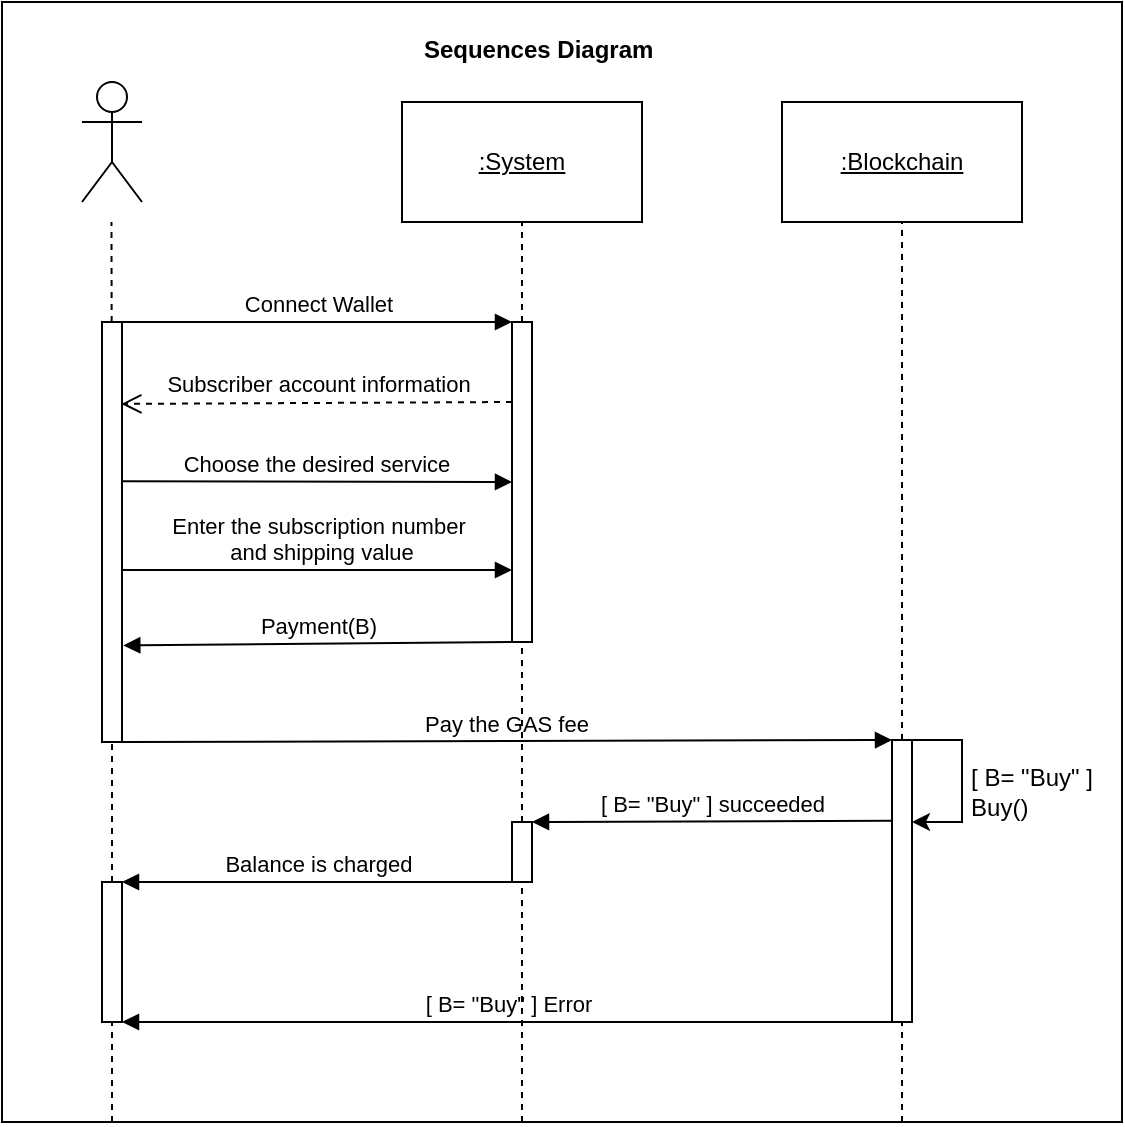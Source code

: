 <mxfile version="16.2.7" type="github">
  <diagram id="AR_MfOo3Hp1RGb-NP4cN" name="Page-1">
    <mxGraphModel dx="946" dy="589" grid="1" gridSize="10" guides="1" tooltips="1" connect="1" arrows="1" fold="1" page="1" pageScale="1" pageWidth="850" pageHeight="1100" math="0" shadow="0">
      <root>
        <mxCell id="0" />
        <mxCell id="1" parent="0" />
        <mxCell id="UZTgPrUg466q5XbxoCcg-52" value="" style="rounded=0;whiteSpace=wrap;html=1;" vertex="1" parent="1">
          <mxGeometry width="560" height="560" as="geometry" />
        </mxCell>
        <mxCell id="UZTgPrUg466q5XbxoCcg-53" value="" style="shape=umlActor;verticalLabelPosition=bottom;verticalAlign=top;html=1;outlineConnect=0;" vertex="1" parent="1">
          <mxGeometry x="40" y="40" width="30" height="60" as="geometry" />
        </mxCell>
        <mxCell id="UZTgPrUg466q5XbxoCcg-54" value="&lt;u&gt;:System&lt;/u&gt;" style="rounded=0;whiteSpace=wrap;html=1;" vertex="1" parent="1">
          <mxGeometry x="200" y="50" width="120" height="60" as="geometry" />
        </mxCell>
        <mxCell id="UZTgPrUg466q5XbxoCcg-55" value="&lt;u&gt;:Blockchain&lt;/u&gt;" style="rounded=0;whiteSpace=wrap;html=1;" vertex="1" parent="1">
          <mxGeometry x="390" y="50" width="120" height="60" as="geometry" />
        </mxCell>
        <mxCell id="UZTgPrUg466q5XbxoCcg-56" value="" style="endArrow=none;dashed=1;html=1;rounded=0;entryX=0.5;entryY=1;entryDx=0;entryDy=0;startArrow=none;" edge="1" parent="1" target="UZTgPrUg466q5XbxoCcg-54">
          <mxGeometry width="50" height="50" relative="1" as="geometry">
            <mxPoint x="260" y="160" as="sourcePoint" />
            <mxPoint x="500" y="200" as="targetPoint" />
          </mxGeometry>
        </mxCell>
        <mxCell id="UZTgPrUg466q5XbxoCcg-57" value="" style="endArrow=none;dashed=1;html=1;rounded=0;entryX=0.5;entryY=1;entryDx=0;entryDy=0;startArrow=none;" edge="1" parent="1" source="UZTgPrUg466q5XbxoCcg-75" target="UZTgPrUg466q5XbxoCcg-55">
          <mxGeometry width="50" height="50" relative="1" as="geometry">
            <mxPoint x="450" y="560" as="sourcePoint" />
            <mxPoint x="449.58" y="140" as="targetPoint" />
          </mxGeometry>
        </mxCell>
        <mxCell id="UZTgPrUg466q5XbxoCcg-58" value="" style="endArrow=none;dashed=1;html=1;rounded=0;entryX=0.5;entryY=1;entryDx=0;entryDy=0;startArrow=none;" edge="1" parent="1" source="UZTgPrUg466q5XbxoCcg-65">
          <mxGeometry width="50" height="50" relative="1" as="geometry">
            <mxPoint x="54.74" y="440" as="sourcePoint" />
            <mxPoint x="54.74" y="110" as="targetPoint" />
          </mxGeometry>
        </mxCell>
        <mxCell id="UZTgPrUg466q5XbxoCcg-59" value="Choose the desired service" style="html=1;verticalAlign=bottom;endArrow=block;rounded=0;exitX=0.957;exitY=0.379;exitDx=0;exitDy=0;exitPerimeter=0;entryX=0;entryY=0.5;entryDx=0;entryDy=0;" edge="1" parent="1" source="UZTgPrUg466q5XbxoCcg-65" target="UZTgPrUg466q5XbxoCcg-73">
          <mxGeometry width="80" relative="1" as="geometry">
            <mxPoint x="80" y="250" as="sourcePoint" />
            <mxPoint x="250" y="240" as="targetPoint" />
          </mxGeometry>
        </mxCell>
        <mxCell id="UZTgPrUg466q5XbxoCcg-61" value="Enter the subscription number&lt;br&gt;&amp;nbsp;and shipping value" style="html=1;verticalAlign=bottom;endArrow=block;rounded=0;entryX=0;entryY=0.775;entryDx=0;entryDy=0;entryPerimeter=0;" edge="1" parent="1" target="UZTgPrUg466q5XbxoCcg-73">
          <mxGeometry width="80" relative="1" as="geometry">
            <mxPoint x="60" y="284" as="sourcePoint" />
            <mxPoint x="250.08" y="283.96" as="targetPoint" />
          </mxGeometry>
        </mxCell>
        <mxCell id="UZTgPrUg466q5XbxoCcg-62" value="Payment(B)" style="html=1;verticalAlign=bottom;endArrow=block;rounded=0;exitX=0;exitY=1;exitDx=0;exitDy=0;entryX=1.064;entryY=0.77;entryDx=0;entryDy=0;entryPerimeter=0;" edge="1" parent="1" source="UZTgPrUg466q5XbxoCcg-73" target="UZTgPrUg466q5XbxoCcg-65">
          <mxGeometry width="80" relative="1" as="geometry">
            <mxPoint x="250.0" y="320.0" as="sourcePoint" />
            <mxPoint x="80" y="320" as="targetPoint" />
          </mxGeometry>
        </mxCell>
        <mxCell id="UZTgPrUg466q5XbxoCcg-63" value="Pay the GAS fee" style="html=1;verticalAlign=bottom;endArrow=block;rounded=0;exitX=1;exitY=1;exitDx=0;exitDy=0;entryX=0;entryY=0;entryDx=0;entryDy=0;" edge="1" parent="1" source="UZTgPrUg466q5XbxoCcg-65" target="UZTgPrUg466q5XbxoCcg-75">
          <mxGeometry width="80" relative="1" as="geometry">
            <mxPoint x="60.0" y="360.5" as="sourcePoint" />
            <mxPoint x="420" y="360" as="targetPoint" />
          </mxGeometry>
        </mxCell>
        <mxCell id="UZTgPrUg466q5XbxoCcg-64" value="Connect Wallet" style="html=1;verticalAlign=bottom;endArrow=block;rounded=0;entryX=0;entryY=0;entryDx=0;entryDy=0;" edge="1" parent="1">
          <mxGeometry width="80" relative="1" as="geometry">
            <mxPoint x="60" y="160" as="sourcePoint" />
            <mxPoint x="255" y="160" as="targetPoint" />
          </mxGeometry>
        </mxCell>
        <mxCell id="UZTgPrUg466q5XbxoCcg-65" value="" style="rounded=0;whiteSpace=wrap;html=1;" vertex="1" parent="1">
          <mxGeometry x="50" y="160" width="10" height="210" as="geometry" />
        </mxCell>
        <mxCell id="UZTgPrUg466q5XbxoCcg-66" value="" style="endArrow=none;dashed=1;html=1;rounded=0;entryX=0.5;entryY=1;entryDx=0;entryDy=0;startArrow=none;" edge="1" parent="1" source="UZTgPrUg466q5XbxoCcg-78" target="UZTgPrUg466q5XbxoCcg-65">
          <mxGeometry width="50" height="50" relative="1" as="geometry">
            <mxPoint x="55" y="560" as="sourcePoint" />
            <mxPoint x="54.74" y="110" as="targetPoint" />
          </mxGeometry>
        </mxCell>
        <mxCell id="UZTgPrUg466q5XbxoCcg-67" value="" style="endArrow=classic;html=1;rounded=0;exitX=1;exitY=0;exitDx=0;exitDy=0;" edge="1" parent="1" source="UZTgPrUg466q5XbxoCcg-75">
          <mxGeometry width="50" height="50" relative="1" as="geometry">
            <mxPoint x="455.73" y="378.6" as="sourcePoint" />
            <mxPoint x="455.0" y="410" as="targetPoint" />
            <Array as="points">
              <mxPoint x="480" y="369" />
              <mxPoint x="480" y="410" />
            </Array>
          </mxGeometry>
        </mxCell>
        <mxCell id="UZTgPrUg466q5XbxoCcg-68" value="[ B= &quot;Buy&quot; ]&lt;br&gt;&lt;div style=&quot;text-align: left&quot;&gt;&lt;span&gt;Buy()&lt;/span&gt;&lt;/div&gt;" style="text;html=1;strokeColor=none;fillColor=none;align=center;verticalAlign=middle;whiteSpace=wrap;rounded=0;" vertex="1" parent="1">
          <mxGeometry x="480" y="380" width="70" height="30" as="geometry" />
        </mxCell>
        <mxCell id="UZTgPrUg466q5XbxoCcg-69" value="[ B= &quot;Buy&quot; ]&amp;nbsp;succeeded" style="html=1;verticalAlign=bottom;endArrow=block;rounded=0;exitX=-0.004;exitY=0.286;exitDx=0;exitDy=0;entryX=1;entryY=0;entryDx=0;entryDy=0;exitPerimeter=0;" edge="1" parent="1" source="UZTgPrUg466q5XbxoCcg-75" target="UZTgPrUg466q5XbxoCcg-77">
          <mxGeometry width="80" relative="1" as="geometry">
            <mxPoint x="420" y="420" as="sourcePoint" />
            <mxPoint x="270" y="409" as="targetPoint" />
          </mxGeometry>
        </mxCell>
        <mxCell id="UZTgPrUg466q5XbxoCcg-70" value="Balance is charged" style="html=1;verticalAlign=bottom;endArrow=block;rounded=0;entryX=1;entryY=0;entryDx=0;entryDy=0;exitX=0;exitY=1;exitDx=0;exitDy=0;" edge="1" parent="1" source="UZTgPrUg466q5XbxoCcg-77" target="UZTgPrUg466q5XbxoCcg-78">
          <mxGeometry width="80" relative="1" as="geometry">
            <mxPoint x="250" y="440" as="sourcePoint" />
            <mxPoint x="80" y="444" as="targetPoint" />
          </mxGeometry>
        </mxCell>
        <mxCell id="UZTgPrUg466q5XbxoCcg-71" value="[ B= &quot;Buy&quot; ]&amp;nbsp;Error" style="html=1;verticalAlign=bottom;endArrow=block;rounded=0;exitX=0;exitY=1;exitDx=0;exitDy=0;entryX=1;entryY=1;entryDx=0;entryDy=0;" edge="1" parent="1" source="UZTgPrUg466q5XbxoCcg-75" target="UZTgPrUg466q5XbxoCcg-78">
          <mxGeometry width="80" relative="1" as="geometry">
            <mxPoint x="420" y="510" as="sourcePoint" />
            <mxPoint x="80" y="510" as="targetPoint" />
          </mxGeometry>
        </mxCell>
        <mxCell id="UZTgPrUg466q5XbxoCcg-72" value="" style="endArrow=none;dashed=1;html=1;rounded=0;entryX=0.5;entryY=1;entryDx=0;entryDy=0;startArrow=none;" edge="1" parent="1" source="UZTgPrUg466q5XbxoCcg-73">
          <mxGeometry width="50" height="50" relative="1" as="geometry">
            <mxPoint x="260" y="420" as="sourcePoint" />
            <mxPoint x="260" y="200" as="targetPoint" />
          </mxGeometry>
        </mxCell>
        <mxCell id="UZTgPrUg466q5XbxoCcg-73" value="" style="rounded=0;whiteSpace=wrap;html=1;" vertex="1" parent="1">
          <mxGeometry x="255" y="160" width="10" height="160" as="geometry" />
        </mxCell>
        <mxCell id="UZTgPrUg466q5XbxoCcg-74" value="" style="endArrow=none;dashed=1;html=1;rounded=0;entryX=0.5;entryY=1;entryDx=0;entryDy=0;startArrow=none;" edge="1" parent="1" target="UZTgPrUg466q5XbxoCcg-73">
          <mxGeometry width="50" height="50" relative="1" as="geometry">
            <mxPoint x="260" y="560" as="sourcePoint" />
            <mxPoint x="260" y="220" as="targetPoint" />
          </mxGeometry>
        </mxCell>
        <mxCell id="UZTgPrUg466q5XbxoCcg-75" value="" style="rounded=0;whiteSpace=wrap;html=1;" vertex="1" parent="1">
          <mxGeometry x="445" y="369" width="10" height="141" as="geometry" />
        </mxCell>
        <mxCell id="UZTgPrUg466q5XbxoCcg-76" value="" style="endArrow=none;dashed=1;html=1;rounded=0;entryX=0.5;entryY=1;entryDx=0;entryDy=0;startArrow=none;" edge="1" parent="1" target="UZTgPrUg466q5XbxoCcg-75">
          <mxGeometry width="50" height="50" relative="1" as="geometry">
            <mxPoint x="450.0" y="560" as="sourcePoint" />
            <mxPoint x="450" y="110" as="targetPoint" />
          </mxGeometry>
        </mxCell>
        <mxCell id="UZTgPrUg466q5XbxoCcg-77" value="" style="rounded=0;whiteSpace=wrap;html=1;" vertex="1" parent="1">
          <mxGeometry x="255" y="410" width="10" height="30" as="geometry" />
        </mxCell>
        <mxCell id="UZTgPrUg466q5XbxoCcg-78" value="" style="rounded=0;whiteSpace=wrap;html=1;" vertex="1" parent="1">
          <mxGeometry x="50" y="440" width="10" height="70" as="geometry" />
        </mxCell>
        <mxCell id="UZTgPrUg466q5XbxoCcg-79" value="" style="endArrow=none;dashed=1;html=1;rounded=0;entryX=0.5;entryY=1;entryDx=0;entryDy=0;" edge="1" parent="1" target="UZTgPrUg466q5XbxoCcg-78">
          <mxGeometry width="50" height="50" relative="1" as="geometry">
            <mxPoint x="55" y="560" as="sourcePoint" />
            <mxPoint x="55" y="370.0" as="targetPoint" />
          </mxGeometry>
        </mxCell>
        <mxCell id="UZTgPrUg466q5XbxoCcg-80" value="Subscriber account information" style="html=1;verticalAlign=bottom;endArrow=open;dashed=1;endSize=8;rounded=0;exitX=0;exitY=0.25;exitDx=0;exitDy=0;entryX=0.967;entryY=0.195;entryDx=0;entryDy=0;entryPerimeter=0;" edge="1" parent="1" source="UZTgPrUg466q5XbxoCcg-73" target="UZTgPrUg466q5XbxoCcg-65">
          <mxGeometry relative="1" as="geometry">
            <mxPoint x="330" y="330" as="sourcePoint" />
            <mxPoint x="250" y="330" as="targetPoint" />
          </mxGeometry>
        </mxCell>
        <mxCell id="UZTgPrUg466q5XbxoCcg-81" value="Sequences Diagram " style="text;align=center;fontStyle=1;verticalAlign=middle;spacingLeft=3;spacingRight=3;strokeColor=none;rotatable=0;points=[[0,0.5],[1,0.5]];portConstraint=eastwest;" vertex="1" parent="1">
          <mxGeometry x="230" y="10" width="80" height="26" as="geometry" />
        </mxCell>
      </root>
    </mxGraphModel>
  </diagram>
</mxfile>
